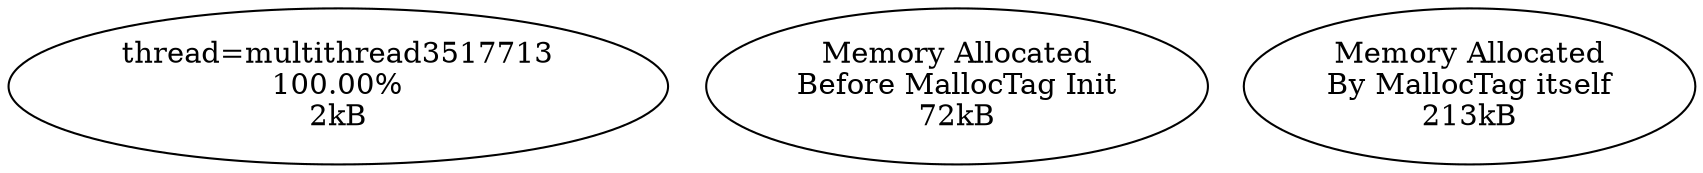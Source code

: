 digraph MallocTree {
multithread3517713 [label="thread=multithread3517713\n100.00%\n2kB"]
__before_init_node__ [label="Memory Allocated\nBefore MallocTag Init\n72kB"]
__malloctag_self_memory__ [label="Memory Allocated\nBy MallocTag itself\n213kB"]
}
